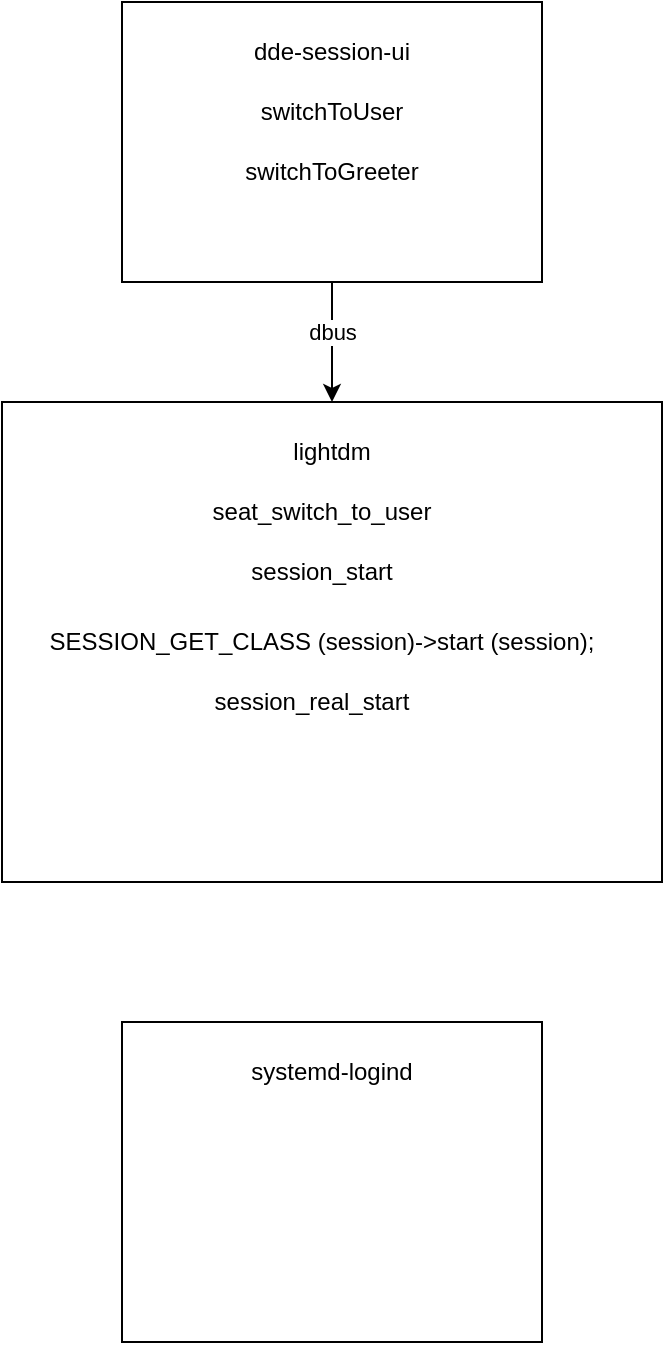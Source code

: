 <mxfile version="22.1.16" type="github">
  <diagram name="第 1 页" id="dPAHBRFmOxPwq2pi24Yn">
    <mxGraphModel dx="1434" dy="757" grid="1" gridSize="10" guides="1" tooltips="1" connect="1" arrows="1" fold="1" page="1" pageScale="1" pageWidth="827" pageHeight="1169" math="0" shadow="0">
      <root>
        <mxCell id="0" />
        <mxCell id="1" parent="0" />
        <mxCell id="TdpvIGg-yff7w25jnw_a-1" value="" style="rounded=0;whiteSpace=wrap;html=1;" vertex="1" parent="1">
          <mxGeometry x="140" y="350" width="210" height="140" as="geometry" />
        </mxCell>
        <mxCell id="TdpvIGg-yff7w25jnw_a-2" value="dde-session-ui" style="text;html=1;strokeColor=none;fillColor=none;align=center;verticalAlign=middle;whiteSpace=wrap;rounded=0;" vertex="1" parent="1">
          <mxGeometry x="200" y="360" width="90" height="30" as="geometry" />
        </mxCell>
        <mxCell id="TdpvIGg-yff7w25jnw_a-4" value="" style="rounded=0;whiteSpace=wrap;html=1;" vertex="1" parent="1">
          <mxGeometry x="80" y="550" width="330" height="240" as="geometry" />
        </mxCell>
        <mxCell id="TdpvIGg-yff7w25jnw_a-5" value="lightdm" style="text;html=1;strokeColor=none;fillColor=none;align=center;verticalAlign=middle;whiteSpace=wrap;rounded=0;" vertex="1" parent="1">
          <mxGeometry x="200" y="560" width="90" height="30" as="geometry" />
        </mxCell>
        <mxCell id="TdpvIGg-yff7w25jnw_a-6" value="" style="rounded=0;whiteSpace=wrap;html=1;" vertex="1" parent="1">
          <mxGeometry x="140" y="860" width="210" height="160" as="geometry" />
        </mxCell>
        <mxCell id="TdpvIGg-yff7w25jnw_a-7" value="systemd-logind" style="text;html=1;strokeColor=none;fillColor=none;align=center;verticalAlign=middle;whiteSpace=wrap;rounded=0;" vertex="1" parent="1">
          <mxGeometry x="200" y="870" width="90" height="30" as="geometry" />
        </mxCell>
        <mxCell id="TdpvIGg-yff7w25jnw_a-9" value="" style="endArrow=classic;html=1;rounded=0;exitX=0.5;exitY=1;exitDx=0;exitDy=0;entryX=0.5;entryY=0;entryDx=0;entryDy=0;" edge="1" parent="1" source="TdpvIGg-yff7w25jnw_a-1" target="TdpvIGg-yff7w25jnw_a-4">
          <mxGeometry width="50" height="50" relative="1" as="geometry">
            <mxPoint x="180" y="570" as="sourcePoint" />
            <mxPoint x="185" y="540" as="targetPoint" />
          </mxGeometry>
        </mxCell>
        <mxCell id="TdpvIGg-yff7w25jnw_a-11" value="dbus" style="edgeLabel;html=1;align=center;verticalAlign=middle;resizable=0;points=[];" vertex="1" connectable="0" parent="TdpvIGg-yff7w25jnw_a-9">
          <mxGeometry x="-0.167" relative="1" as="geometry">
            <mxPoint as="offset" />
          </mxGeometry>
        </mxCell>
        <mxCell id="TdpvIGg-yff7w25jnw_a-15" value="seat_switch_to_user" style="text;html=1;strokeColor=none;fillColor=none;align=center;verticalAlign=middle;whiteSpace=wrap;rounded=0;" vertex="1" parent="1">
          <mxGeometry x="180" y="590" width="120" height="30" as="geometry" />
        </mxCell>
        <mxCell id="TdpvIGg-yff7w25jnw_a-18" value="session_start" style="text;html=1;strokeColor=none;fillColor=none;align=center;verticalAlign=middle;whiteSpace=wrap;rounded=0;" vertex="1" parent="1">
          <mxGeometry x="180" y="620" width="120" height="30" as="geometry" />
        </mxCell>
        <mxCell id="TdpvIGg-yff7w25jnw_a-20" value="SESSION_GET_CLASS (session)-&amp;gt;start (session);" style="text;html=1;strokeColor=none;fillColor=none;align=center;verticalAlign=middle;whiteSpace=wrap;rounded=0;" vertex="1" parent="1">
          <mxGeometry x="100" y="655" width="280" height="30" as="geometry" />
        </mxCell>
        <mxCell id="TdpvIGg-yff7w25jnw_a-21" value="switchToUser" style="text;html=1;strokeColor=none;fillColor=none;align=center;verticalAlign=middle;whiteSpace=wrap;rounded=0;" vertex="1" parent="1">
          <mxGeometry x="195" y="390" width="100" height="30" as="geometry" />
        </mxCell>
        <mxCell id="TdpvIGg-yff7w25jnw_a-22" value="switchToGreeter" style="text;html=1;strokeColor=none;fillColor=none;align=center;verticalAlign=middle;whiteSpace=wrap;rounded=0;" vertex="1" parent="1">
          <mxGeometry x="195" y="420" width="100" height="30" as="geometry" />
        </mxCell>
        <mxCell id="TdpvIGg-yff7w25jnw_a-23" value="session_real_start" style="text;html=1;strokeColor=none;fillColor=none;align=center;verticalAlign=middle;whiteSpace=wrap;rounded=0;" vertex="1" parent="1">
          <mxGeometry x="175" y="685" width="120" height="30" as="geometry" />
        </mxCell>
      </root>
    </mxGraphModel>
  </diagram>
</mxfile>
